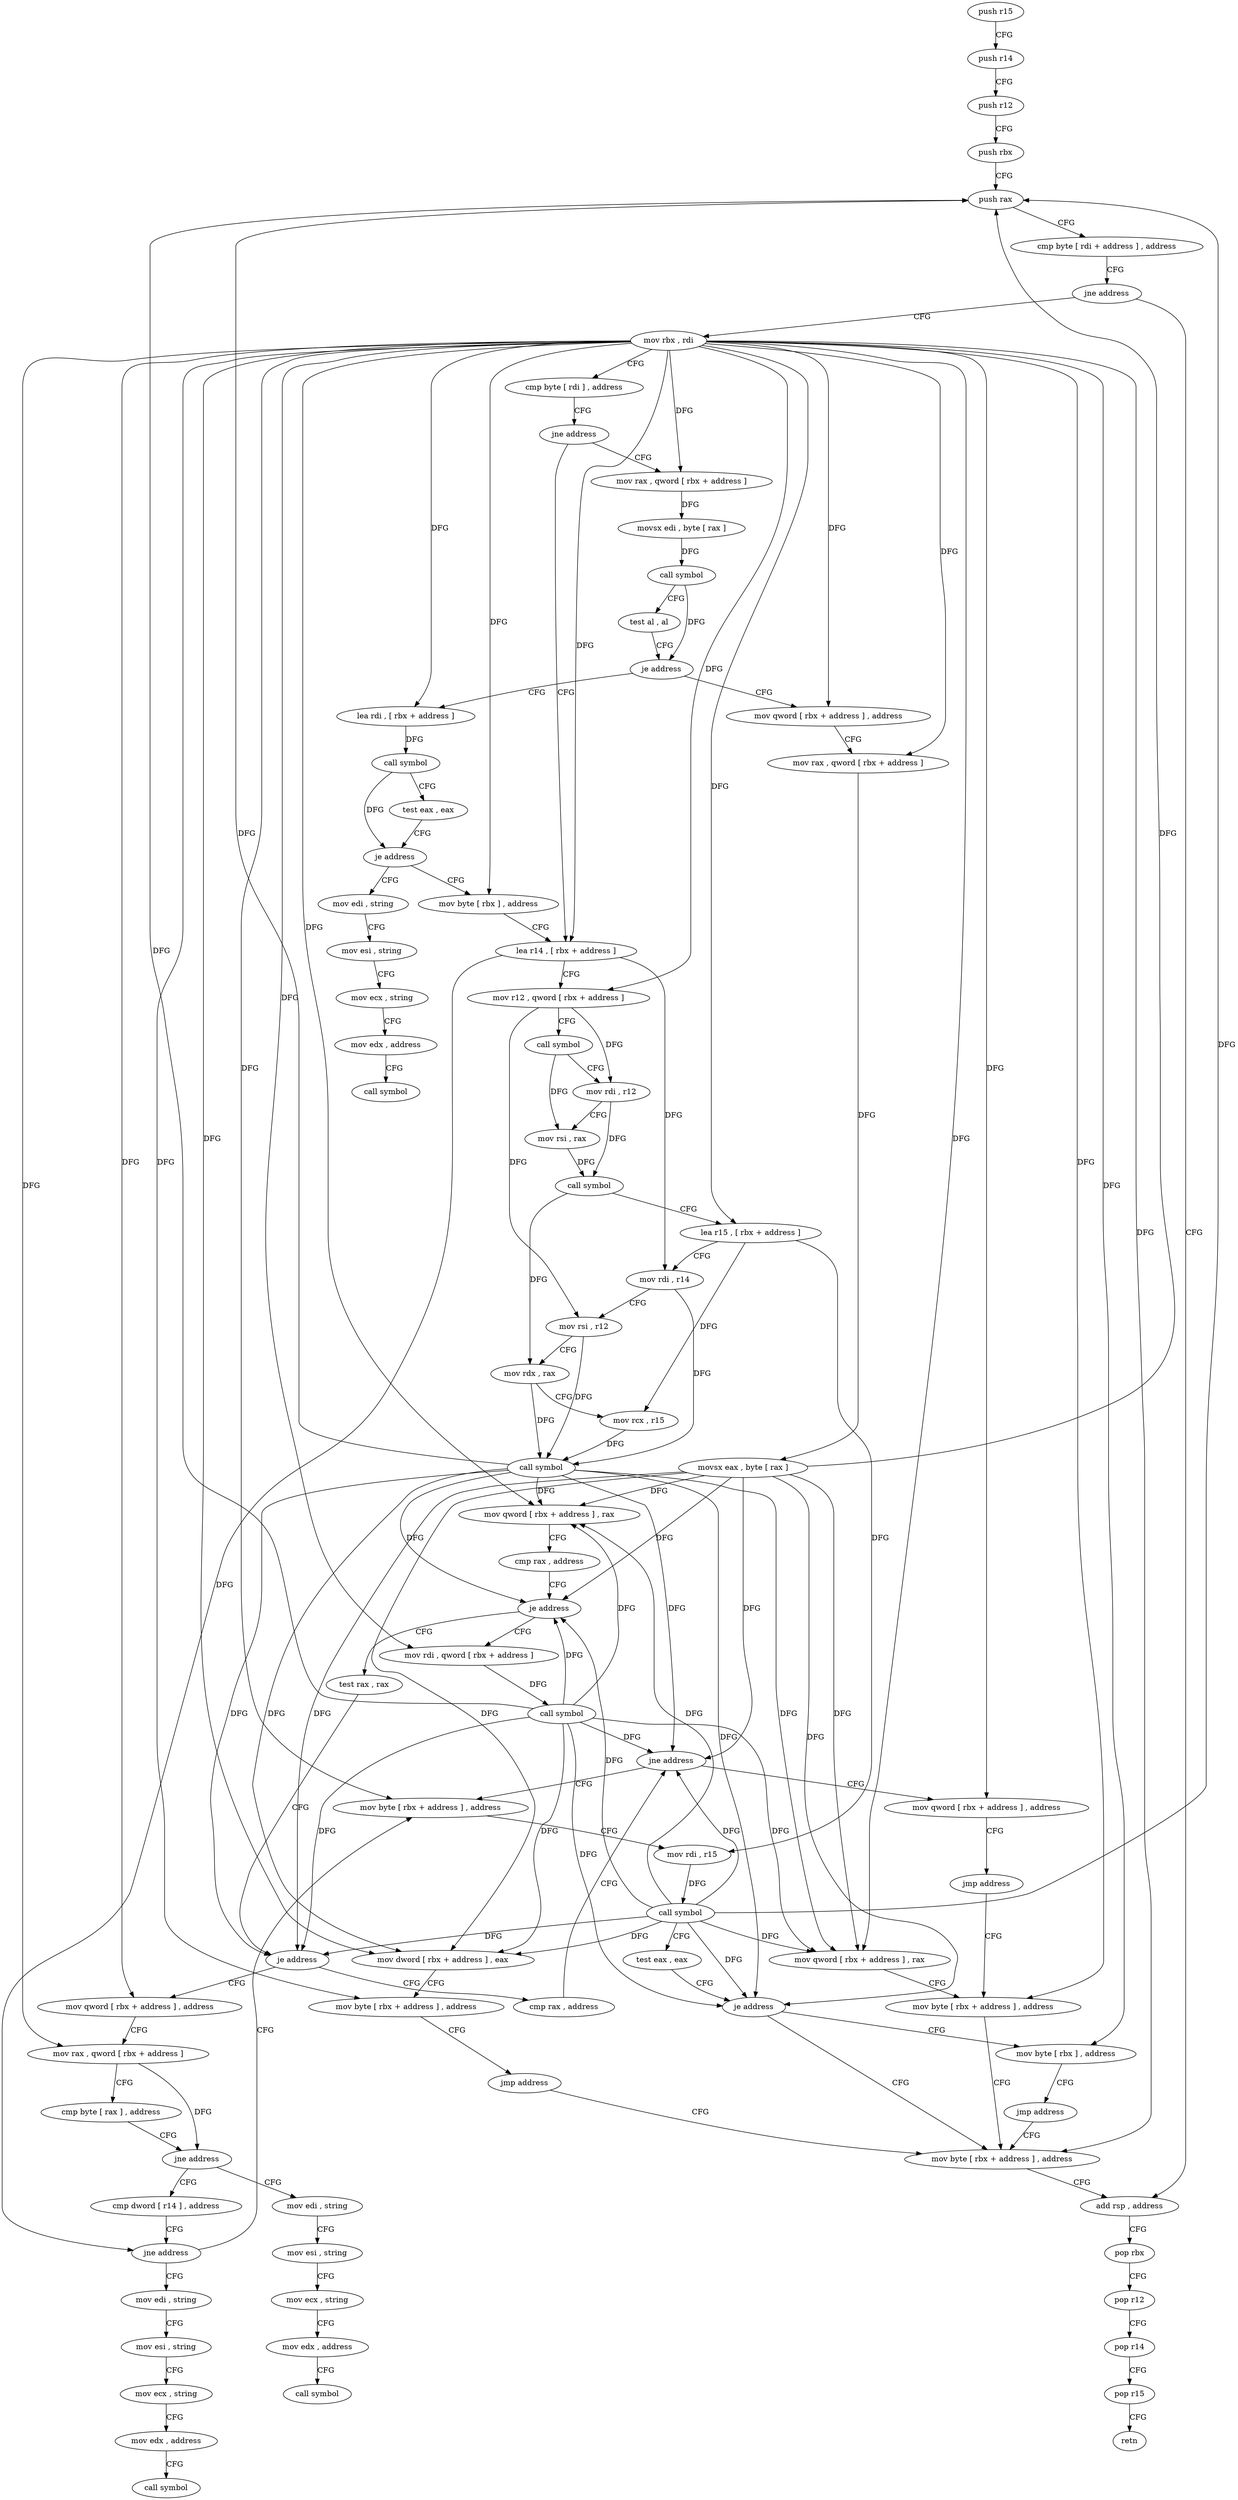 digraph "func" {
"4236336" [label = "push r15" ]
"4236338" [label = "push r14" ]
"4236340" [label = "push r12" ]
"4236342" [label = "push rbx" ]
"4236343" [label = "push rax" ]
"4236344" [label = "cmp byte [ rdi + address ] , address" ]
"4236348" [label = "jne address" ]
"4236566" [label = "add rsp , address" ]
"4236354" [label = "mov rbx , rdi" ]
"4236570" [label = "pop rbx" ]
"4236571" [label = "pop r12" ]
"4236573" [label = "pop r14" ]
"4236575" [label = "pop r15" ]
"4236577" [label = "retn" ]
"4236357" [label = "cmp byte [ rdi ] , address" ]
"4236360" [label = "jne address" ]
"4236425" [label = "lea r14 , [ rbx + address ]" ]
"4236362" [label = "mov rax , qword [ rbx + address ]" ]
"4236429" [label = "mov r12 , qword [ rbx + address ]" ]
"4236433" [label = "call symbol" ]
"4236438" [label = "mov rdi , r12" ]
"4236441" [label = "mov rsi , rax" ]
"4236444" [label = "call symbol" ]
"4236449" [label = "lea r15 , [ rbx + address ]" ]
"4236453" [label = "mov rdi , r14" ]
"4236456" [label = "mov rsi , r12" ]
"4236459" [label = "mov rdx , rax" ]
"4236462" [label = "mov rcx , r15" ]
"4236465" [label = "call symbol" ]
"4236470" [label = "mov qword [ rbx + address ] , rax" ]
"4236474" [label = "cmp rax , address" ]
"4236478" [label = "je address" ]
"4236545" [label = "mov rdi , qword [ rbx + address ]" ]
"4236480" [label = "test rax , rax" ]
"4236366" [label = "movsx edi , byte [ rax ]" ]
"4236369" [label = "call symbol" ]
"4236374" [label = "test al , al" ]
"4236376" [label = "je address" ]
"4236405" [label = "lea rdi , [ rbx + address ]" ]
"4236378" [label = "mov qword [ rbx + address ] , address" ]
"4236549" [label = "call symbol" ]
"4236554" [label = "mov qword [ rbx + address ] , rax" ]
"4236558" [label = "mov byte [ rbx + address ] , address" ]
"4236483" [label = "je address" ]
"4236501" [label = "mov qword [ rbx + address ] , address" ]
"4236485" [label = "cmp rax , address" ]
"4236409" [label = "call symbol" ]
"4236414" [label = "test eax , eax" ]
"4236416" [label = "je address" ]
"4236578" [label = "mov edi , string" ]
"4236422" [label = "mov byte [ rbx ] , address" ]
"4236386" [label = "mov rax , qword [ rbx + address ]" ]
"4236390" [label = "movsx eax , byte [ rax ]" ]
"4236393" [label = "mov dword [ rbx + address ] , eax" ]
"4236396" [label = "mov byte [ rbx + address ] , address" ]
"4236400" [label = "jmp address" ]
"4236562" [label = "mov byte [ rbx + address ] , address" ]
"4236509" [label = "mov rax , qword [ rbx + address ]" ]
"4236513" [label = "cmp byte [ rax ] , address" ]
"4236516" [label = "jne address" ]
"4236603" [label = "mov edi , string" ]
"4236518" [label = "cmp dword [ r14 ] , address" ]
"4236489" [label = "jne address" ]
"4236524" [label = "mov byte [ rbx + address ] , address" ]
"4236491" [label = "mov qword [ rbx + address ] , address" ]
"4236583" [label = "mov esi , string" ]
"4236588" [label = "mov ecx , string" ]
"4236593" [label = "mov edx , address" ]
"4236598" [label = "call symbol" ]
"4236608" [label = "mov esi , string" ]
"4236613" [label = "mov ecx , string" ]
"4236618" [label = "mov edx , address" ]
"4236623" [label = "call symbol" ]
"4236522" [label = "jne address" ]
"4236628" [label = "mov edi , string" ]
"4236528" [label = "mov rdi , r15" ]
"4236531" [label = "call symbol" ]
"4236536" [label = "test eax , eax" ]
"4236538" [label = "je address" ]
"4236540" [label = "mov byte [ rbx ] , address" ]
"4236499" [label = "jmp address" ]
"4236633" [label = "mov esi , string" ]
"4236638" [label = "mov ecx , string" ]
"4236643" [label = "mov edx , address" ]
"4236648" [label = "call symbol" ]
"4236543" [label = "jmp address" ]
"4236336" -> "4236338" [ label = "CFG" ]
"4236338" -> "4236340" [ label = "CFG" ]
"4236340" -> "4236342" [ label = "CFG" ]
"4236342" -> "4236343" [ label = "CFG" ]
"4236343" -> "4236344" [ label = "CFG" ]
"4236344" -> "4236348" [ label = "CFG" ]
"4236348" -> "4236566" [ label = "CFG" ]
"4236348" -> "4236354" [ label = "CFG" ]
"4236566" -> "4236570" [ label = "CFG" ]
"4236354" -> "4236357" [ label = "CFG" ]
"4236354" -> "4236425" [ label = "DFG" ]
"4236354" -> "4236429" [ label = "DFG" ]
"4236354" -> "4236449" [ label = "DFG" ]
"4236354" -> "4236470" [ label = "DFG" ]
"4236354" -> "4236362" [ label = "DFG" ]
"4236354" -> "4236545" [ label = "DFG" ]
"4236354" -> "4236554" [ label = "DFG" ]
"4236354" -> "4236405" [ label = "DFG" ]
"4236354" -> "4236378" [ label = "DFG" ]
"4236354" -> "4236386" [ label = "DFG" ]
"4236354" -> "4236393" [ label = "DFG" ]
"4236354" -> "4236396" [ label = "DFG" ]
"4236354" -> "4236558" [ label = "DFG" ]
"4236354" -> "4236501" [ label = "DFG" ]
"4236354" -> "4236509" [ label = "DFG" ]
"4236354" -> "4236422" [ label = "DFG" ]
"4236354" -> "4236562" [ label = "DFG" ]
"4236354" -> "4236524" [ label = "DFG" ]
"4236354" -> "4236491" [ label = "DFG" ]
"4236354" -> "4236540" [ label = "DFG" ]
"4236570" -> "4236571" [ label = "CFG" ]
"4236571" -> "4236573" [ label = "CFG" ]
"4236573" -> "4236575" [ label = "CFG" ]
"4236575" -> "4236577" [ label = "CFG" ]
"4236357" -> "4236360" [ label = "CFG" ]
"4236360" -> "4236425" [ label = "CFG" ]
"4236360" -> "4236362" [ label = "CFG" ]
"4236425" -> "4236429" [ label = "CFG" ]
"4236425" -> "4236453" [ label = "DFG" ]
"4236425" -> "4236522" [ label = "DFG" ]
"4236362" -> "4236366" [ label = "DFG" ]
"4236429" -> "4236433" [ label = "CFG" ]
"4236429" -> "4236438" [ label = "DFG" ]
"4236429" -> "4236456" [ label = "DFG" ]
"4236433" -> "4236438" [ label = "CFG" ]
"4236433" -> "4236441" [ label = "DFG" ]
"4236438" -> "4236441" [ label = "CFG" ]
"4236438" -> "4236444" [ label = "DFG" ]
"4236441" -> "4236444" [ label = "DFG" ]
"4236444" -> "4236449" [ label = "CFG" ]
"4236444" -> "4236459" [ label = "DFG" ]
"4236449" -> "4236453" [ label = "CFG" ]
"4236449" -> "4236462" [ label = "DFG" ]
"4236449" -> "4236528" [ label = "DFG" ]
"4236453" -> "4236456" [ label = "CFG" ]
"4236453" -> "4236465" [ label = "DFG" ]
"4236456" -> "4236459" [ label = "CFG" ]
"4236456" -> "4236465" [ label = "DFG" ]
"4236459" -> "4236462" [ label = "CFG" ]
"4236459" -> "4236465" [ label = "DFG" ]
"4236462" -> "4236465" [ label = "DFG" ]
"4236465" -> "4236470" [ label = "DFG" ]
"4236465" -> "4236343" [ label = "DFG" ]
"4236465" -> "4236478" [ label = "DFG" ]
"4236465" -> "4236554" [ label = "DFG" ]
"4236465" -> "4236483" [ label = "DFG" ]
"4236465" -> "4236393" [ label = "DFG" ]
"4236465" -> "4236489" [ label = "DFG" ]
"4236465" -> "4236538" [ label = "DFG" ]
"4236470" -> "4236474" [ label = "CFG" ]
"4236474" -> "4236478" [ label = "CFG" ]
"4236478" -> "4236545" [ label = "CFG" ]
"4236478" -> "4236480" [ label = "CFG" ]
"4236545" -> "4236549" [ label = "DFG" ]
"4236480" -> "4236483" [ label = "CFG" ]
"4236366" -> "4236369" [ label = "DFG" ]
"4236369" -> "4236374" [ label = "CFG" ]
"4236369" -> "4236376" [ label = "DFG" ]
"4236374" -> "4236376" [ label = "CFG" ]
"4236376" -> "4236405" [ label = "CFG" ]
"4236376" -> "4236378" [ label = "CFG" ]
"4236405" -> "4236409" [ label = "DFG" ]
"4236378" -> "4236386" [ label = "CFG" ]
"4236549" -> "4236554" [ label = "DFG" ]
"4236549" -> "4236343" [ label = "DFG" ]
"4236549" -> "4236470" [ label = "DFG" ]
"4236549" -> "4236478" [ label = "DFG" ]
"4236549" -> "4236483" [ label = "DFG" ]
"4236549" -> "4236393" [ label = "DFG" ]
"4236549" -> "4236489" [ label = "DFG" ]
"4236549" -> "4236538" [ label = "DFG" ]
"4236554" -> "4236558" [ label = "CFG" ]
"4236558" -> "4236562" [ label = "CFG" ]
"4236483" -> "4236501" [ label = "CFG" ]
"4236483" -> "4236485" [ label = "CFG" ]
"4236501" -> "4236509" [ label = "CFG" ]
"4236485" -> "4236489" [ label = "CFG" ]
"4236409" -> "4236414" [ label = "CFG" ]
"4236409" -> "4236416" [ label = "DFG" ]
"4236414" -> "4236416" [ label = "CFG" ]
"4236416" -> "4236578" [ label = "CFG" ]
"4236416" -> "4236422" [ label = "CFG" ]
"4236578" -> "4236583" [ label = "CFG" ]
"4236422" -> "4236425" [ label = "CFG" ]
"4236386" -> "4236390" [ label = "DFG" ]
"4236390" -> "4236393" [ label = "DFG" ]
"4236390" -> "4236343" [ label = "DFG" ]
"4236390" -> "4236470" [ label = "DFG" ]
"4236390" -> "4236478" [ label = "DFG" ]
"4236390" -> "4236554" [ label = "DFG" ]
"4236390" -> "4236483" [ label = "DFG" ]
"4236390" -> "4236489" [ label = "DFG" ]
"4236390" -> "4236538" [ label = "DFG" ]
"4236393" -> "4236396" [ label = "CFG" ]
"4236396" -> "4236400" [ label = "CFG" ]
"4236400" -> "4236562" [ label = "CFG" ]
"4236562" -> "4236566" [ label = "CFG" ]
"4236509" -> "4236513" [ label = "CFG" ]
"4236509" -> "4236516" [ label = "DFG" ]
"4236513" -> "4236516" [ label = "CFG" ]
"4236516" -> "4236603" [ label = "CFG" ]
"4236516" -> "4236518" [ label = "CFG" ]
"4236603" -> "4236608" [ label = "CFG" ]
"4236518" -> "4236522" [ label = "CFG" ]
"4236489" -> "4236524" [ label = "CFG" ]
"4236489" -> "4236491" [ label = "CFG" ]
"4236524" -> "4236528" [ label = "CFG" ]
"4236491" -> "4236499" [ label = "CFG" ]
"4236583" -> "4236588" [ label = "CFG" ]
"4236588" -> "4236593" [ label = "CFG" ]
"4236593" -> "4236598" [ label = "CFG" ]
"4236608" -> "4236613" [ label = "CFG" ]
"4236613" -> "4236618" [ label = "CFG" ]
"4236618" -> "4236623" [ label = "CFG" ]
"4236522" -> "4236628" [ label = "CFG" ]
"4236522" -> "4236524" [ label = "CFG" ]
"4236628" -> "4236633" [ label = "CFG" ]
"4236528" -> "4236531" [ label = "DFG" ]
"4236531" -> "4236536" [ label = "CFG" ]
"4236531" -> "4236343" [ label = "DFG" ]
"4236531" -> "4236470" [ label = "DFG" ]
"4236531" -> "4236478" [ label = "DFG" ]
"4236531" -> "4236554" [ label = "DFG" ]
"4236531" -> "4236483" [ label = "DFG" ]
"4236531" -> "4236393" [ label = "DFG" ]
"4236531" -> "4236489" [ label = "DFG" ]
"4236531" -> "4236538" [ label = "DFG" ]
"4236536" -> "4236538" [ label = "CFG" ]
"4236538" -> "4236562" [ label = "CFG" ]
"4236538" -> "4236540" [ label = "CFG" ]
"4236540" -> "4236543" [ label = "CFG" ]
"4236499" -> "4236558" [ label = "CFG" ]
"4236633" -> "4236638" [ label = "CFG" ]
"4236638" -> "4236643" [ label = "CFG" ]
"4236643" -> "4236648" [ label = "CFG" ]
"4236543" -> "4236562" [ label = "CFG" ]
}
